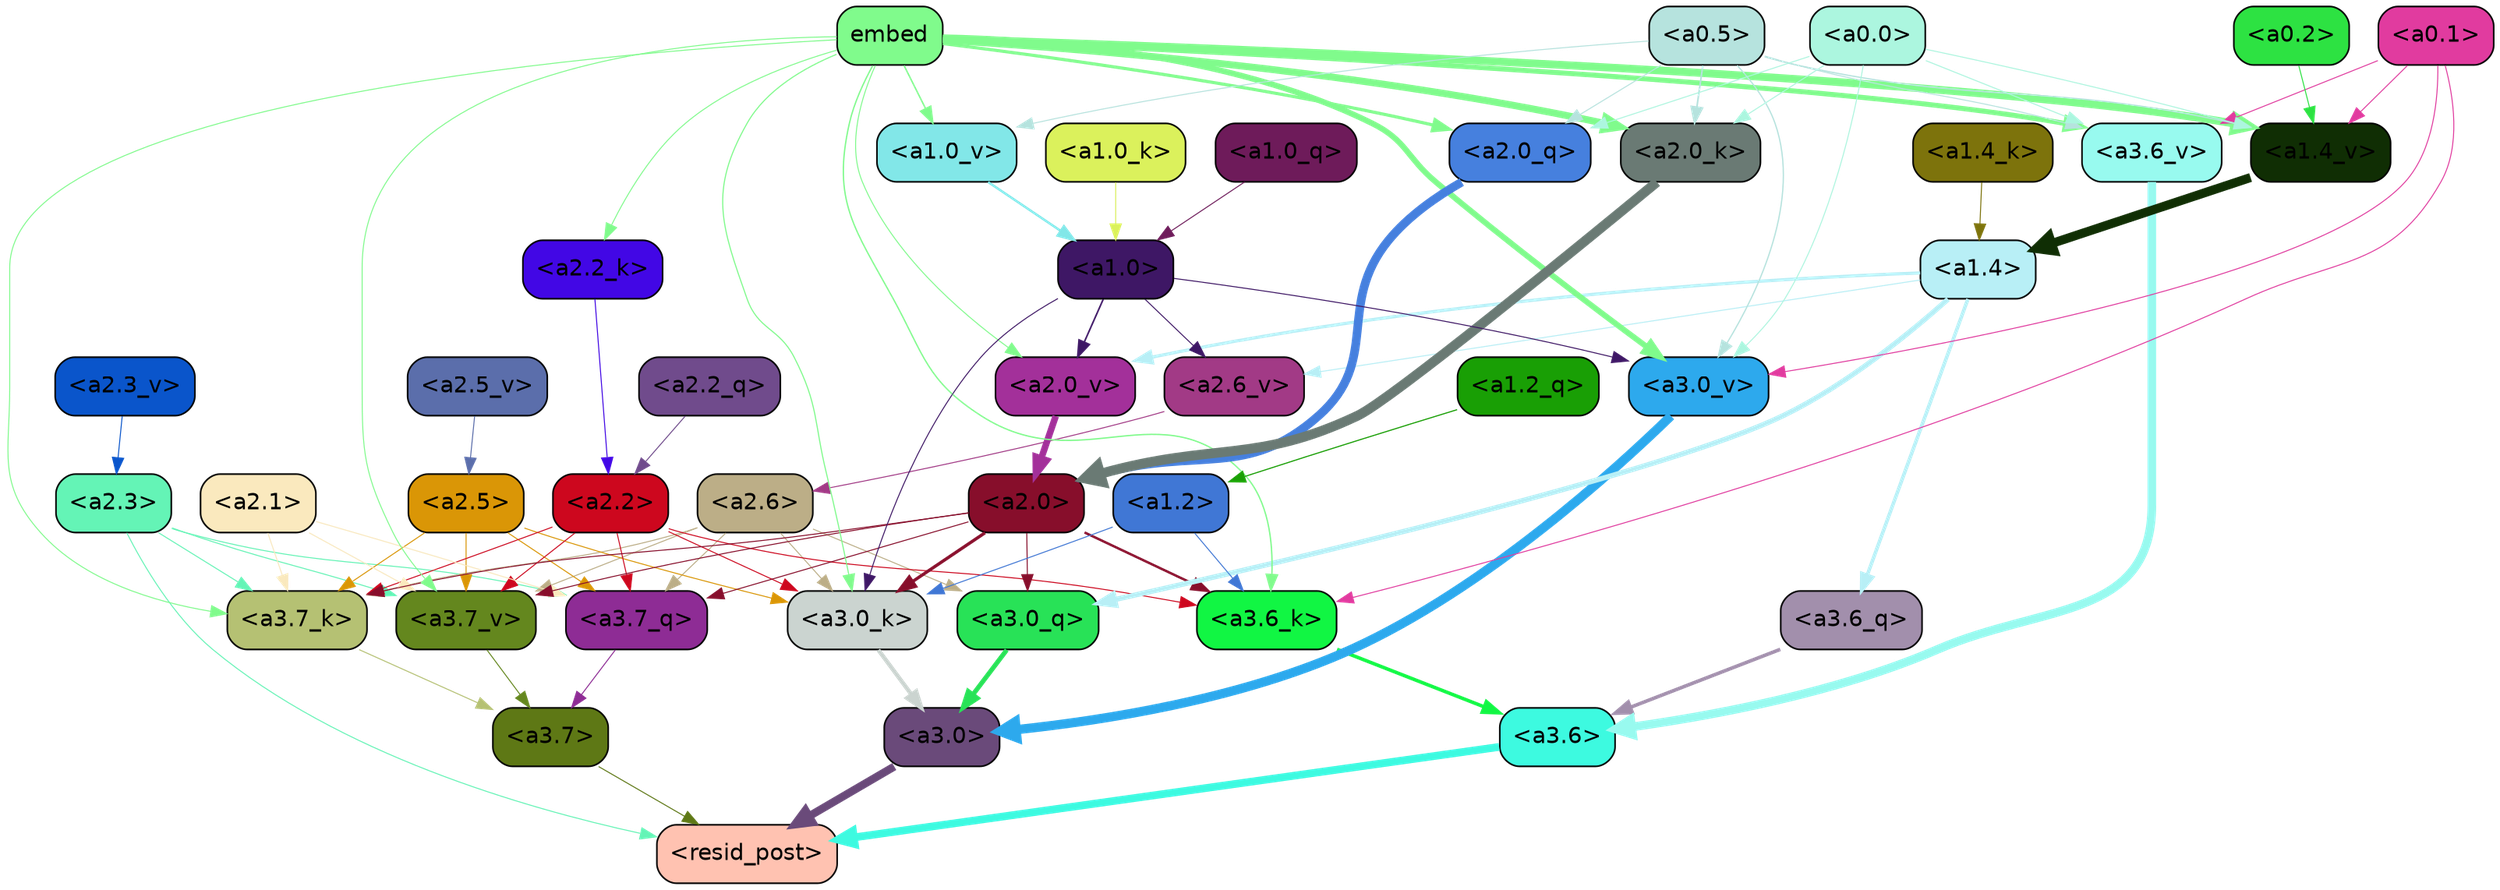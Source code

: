 strict digraph "" {
	graph [bgcolor=transparent,
		layout=dot,
		overlap=false,
		splines=true
	];
	"<a3.7>"	[color=black,
		fillcolor="#5e7815",
		fontname=Helvetica,
		shape=box,
		style="filled, rounded"];
	"<resid_post>"	[color=black,
		fillcolor="#ffc2b1",
		fontname=Helvetica,
		shape=box,
		style="filled, rounded"];
	"<a3.7>" -> "<resid_post>"	[color="#5e7815",
		penwidth=0.6];
	"<a3.6>"	[color=black,
		fillcolor="#3dfae0",
		fontname=Helvetica,
		shape=box,
		style="filled, rounded"];
	"<a3.6>" -> "<resid_post>"	[color="#3dfae0",
		penwidth=4.7534414529800415];
	"<a3.0>"	[color=black,
		fillcolor="#6a4a7a",
		fontname=Helvetica,
		shape=box,
		style="filled, rounded"];
	"<a3.0>" -> "<resid_post>"	[color="#6a4a7a",
		penwidth=4.898576855659485];
	"<a2.3>"	[color=black,
		fillcolor="#64f4b6",
		fontname=Helvetica,
		shape=box,
		style="filled, rounded"];
	"<a2.3>" -> "<resid_post>"	[color="#64f4b6",
		penwidth=0.6];
	"<a3.7_q>"	[color=black,
		fillcolor="#8e2c95",
		fontname=Helvetica,
		shape=box,
		style="filled, rounded"];
	"<a2.3>" -> "<a3.7_q>"	[color="#64f4b6",
		penwidth=0.6];
	"<a3.7_k>"	[color=black,
		fillcolor="#b5c173",
		fontname=Helvetica,
		shape=box,
		style="filled, rounded"];
	"<a2.3>" -> "<a3.7_k>"	[color="#64f4b6",
		penwidth=0.6];
	"<a3.7_v>"	[color=black,
		fillcolor="#64871e",
		fontname=Helvetica,
		shape=box,
		style="filled, rounded"];
	"<a2.3>" -> "<a3.7_v>"	[color="#64f4b6",
		penwidth=0.6];
	"<a3.7_q>" -> "<a3.7>"	[color="#8e2c95",
		penwidth=0.6];
	"<a3.6_q>"	[color=black,
		fillcolor="#a28fac",
		fontname=Helvetica,
		shape=box,
		style="filled, rounded"];
	"<a3.6_q>" -> "<a3.6>"	[color="#a28fac",
		penwidth=2.160832464694977];
	"<a3.0_q>"	[color=black,
		fillcolor="#28e257",
		fontname=Helvetica,
		shape=box,
		style="filled, rounded"];
	"<a3.0_q>" -> "<a3.0>"	[color="#28e257",
		penwidth=2.870753765106201];
	"<a3.7_k>" -> "<a3.7>"	[color="#b5c173",
		penwidth=0.6];
	"<a3.6_k>"	[color=black,
		fillcolor="#11f643",
		fontname=Helvetica,
		shape=box,
		style="filled, rounded"];
	"<a3.6_k>" -> "<a3.6>"	[color="#11f643",
		penwidth=2.13908451795578];
	"<a3.0_k>"	[color=black,
		fillcolor="#cbd4d0",
		fontname=Helvetica,
		shape=box,
		style="filled, rounded"];
	"<a3.0_k>" -> "<a3.0>"	[color="#cbd4d0",
		penwidth=2.520303964614868];
	"<a3.7_v>" -> "<a3.7>"	[color="#64871e",
		penwidth=0.6];
	"<a3.6_v>"	[color=black,
		fillcolor="#98faef",
		fontname=Helvetica,
		shape=box,
		style="filled, rounded"];
	"<a3.6_v>" -> "<a3.6>"	[color="#98faef",
		penwidth=5.297133803367615];
	"<a3.0_v>"	[color=black,
		fillcolor="#2da9ed",
		fontname=Helvetica,
		shape=box,
		style="filled, rounded"];
	"<a3.0_v>" -> "<a3.0>"	[color="#2da9ed",
		penwidth=5.680712580680847];
	"<a2.6>"	[color=black,
		fillcolor="#bcae87",
		fontname=Helvetica,
		shape=box,
		style="filled, rounded"];
	"<a2.6>" -> "<a3.7_q>"	[color="#bcae87",
		penwidth=0.6];
	"<a2.6>" -> "<a3.0_q>"	[color="#bcae87",
		penwidth=0.6];
	"<a2.6>" -> "<a3.7_k>"	[color="#bcae87",
		penwidth=0.6];
	"<a2.6>" -> "<a3.0_k>"	[color="#bcae87",
		penwidth=0.6];
	"<a2.6>" -> "<a3.7_v>"	[color="#bcae87",
		penwidth=0.6];
	"<a2.5>"	[color=black,
		fillcolor="#da9606",
		fontname=Helvetica,
		shape=box,
		style="filled, rounded"];
	"<a2.5>" -> "<a3.7_q>"	[color="#da9606",
		penwidth=0.6];
	"<a2.5>" -> "<a3.7_k>"	[color="#da9606",
		penwidth=0.6];
	"<a2.5>" -> "<a3.0_k>"	[color="#da9606",
		penwidth=0.6];
	"<a2.5>" -> "<a3.7_v>"	[color="#da9606",
		penwidth=0.6];
	"<a2.2>"	[color=black,
		fillcolor="#cd071e",
		fontname=Helvetica,
		shape=box,
		style="filled, rounded"];
	"<a2.2>" -> "<a3.7_q>"	[color="#cd071e",
		penwidth=0.6];
	"<a2.2>" -> "<a3.7_k>"	[color="#cd071e",
		penwidth=0.6];
	"<a2.2>" -> "<a3.6_k>"	[color="#cd071e",
		penwidth=0.6];
	"<a2.2>" -> "<a3.0_k>"	[color="#cd071e",
		penwidth=0.6];
	"<a2.2>" -> "<a3.7_v>"	[color="#cd071e",
		penwidth=0.6];
	"<a2.1>"	[color=black,
		fillcolor="#fae9be",
		fontname=Helvetica,
		shape=box,
		style="filled, rounded"];
	"<a2.1>" -> "<a3.7_q>"	[color="#fae9be",
		penwidth=0.6];
	"<a2.1>" -> "<a3.7_k>"	[color="#fae9be",
		penwidth=0.6];
	"<a2.1>" -> "<a3.7_v>"	[color="#fae9be",
		penwidth=0.6];
	"<a2.0>"	[color=black,
		fillcolor="#870e2b",
		fontname=Helvetica,
		shape=box,
		style="filled, rounded"];
	"<a2.0>" -> "<a3.7_q>"	[color="#870e2b",
		penwidth=0.6];
	"<a2.0>" -> "<a3.0_q>"	[color="#870e2b",
		penwidth=0.6];
	"<a2.0>" -> "<a3.7_k>"	[color="#870e2b",
		penwidth=0.6];
	"<a2.0>" -> "<a3.6_k>"	[color="#870e2b",
		penwidth=1.4807794839143753];
	"<a2.0>" -> "<a3.0_k>"	[color="#870e2b",
		penwidth=1.9436544477939606];
	"<a2.0>" -> "<a3.7_v>"	[color="#870e2b",
		penwidth=0.6];
	"<a1.4>"	[color=black,
		fillcolor="#b8eff6",
		fontname=Helvetica,
		shape=box,
		style="filled, rounded"];
	"<a1.4>" -> "<a3.6_q>"	[color="#b8eff6",
		penwidth=2.1635248363018036];
	"<a1.4>" -> "<a3.0_q>"	[color="#b8eff6",
		penwidth=3.1362746953964233];
	"<a2.6_v>"	[color=black,
		fillcolor="#a23a86",
		fontname=Helvetica,
		shape=box,
		style="filled, rounded"];
	"<a1.4>" -> "<a2.6_v>"	[color="#b8eff6",
		penwidth=0.6];
	"<a2.0_v>"	[color=black,
		fillcolor="#a3309a",
		fontname=Helvetica,
		shape=box,
		style="filled, rounded"];
	"<a1.4>" -> "<a2.0_v>"	[color="#b8eff6",
		penwidth=1.9271827340126038];
	embed	[color=black,
		fillcolor="#80fb8c",
		fontname=Helvetica,
		shape=box,
		style="filled, rounded"];
	embed -> "<a3.7_k>"	[color="#80fb8c",
		penwidth=0.6];
	embed -> "<a3.6_k>"	[color="#80fb8c",
		penwidth=0.8202246725559235];
	embed -> "<a3.0_k>"	[color="#80fb8c",
		penwidth=0.6771316379308701];
	embed -> "<a3.7_v>"	[color="#80fb8c",
		penwidth=0.6];
	embed -> "<a3.6_v>"	[color="#80fb8c",
		penwidth=3.067279100418091];
	embed -> "<a3.0_v>"	[color="#80fb8c",
		penwidth=3.5202720761299133];
	"<a2.0_q>"	[color=black,
		fillcolor="#4680de",
		fontname=Helvetica,
		shape=box,
		style="filled, rounded"];
	embed -> "<a2.0_q>"	[color="#80fb8c",
		penwidth=1.9194039106369019];
	"<a2.2_k>"	[color=black,
		fillcolor="#4207e5",
		fontname=Helvetica,
		shape=box,
		style="filled, rounded"];
	embed -> "<a2.2_k>"	[color="#80fb8c",
		penwidth=0.6];
	"<a2.0_k>"	[color=black,
		fillcolor="#6a7a74",
		fontname=Helvetica,
		shape=box,
		style="filled, rounded"];
	embed -> "<a2.0_k>"	[color="#80fb8c",
		penwidth=4.28515887260437];
	embed -> "<a2.0_v>"	[color="#80fb8c",
		penwidth=0.6];
	"<a1.4_v>"	[color=black,
		fillcolor="#102e04",
		fontname=Helvetica,
		shape=box,
		style="filled, rounded"];
	embed -> "<a1.4_v>"	[color="#80fb8c",
		penwidth=4.830149412155151];
	"<a1.0_v>"	[color=black,
		fillcolor="#82e7e8",
		fontname=Helvetica,
		shape=box,
		style="filled, rounded"];
	embed -> "<a1.0_v>"	[color="#80fb8c",
		penwidth=0.8981428295373917];
	"<a1.2>"	[color=black,
		fillcolor="#4077d5",
		fontname=Helvetica,
		shape=box,
		style="filled, rounded"];
	"<a1.2>" -> "<a3.6_k>"	[color="#4077d5",
		penwidth=0.6];
	"<a1.2>" -> "<a3.0_k>"	[color="#4077d5",
		penwidth=0.6];
	"<a0.1>"	[color=black,
		fillcolor="#e13b9f",
		fontname=Helvetica,
		shape=box,
		style="filled, rounded"];
	"<a0.1>" -> "<a3.6_k>"	[color="#e13b9f",
		penwidth=0.6];
	"<a0.1>" -> "<a3.6_v>"	[color="#e13b9f",
		penwidth=0.6];
	"<a0.1>" -> "<a3.0_v>"	[color="#e13b9f",
		penwidth=0.6];
	"<a0.1>" -> "<a1.4_v>"	[color="#e13b9f",
		penwidth=0.6];
	"<a1.0>"	[color=black,
		fillcolor="#3e1765",
		fontname=Helvetica,
		shape=box,
		style="filled, rounded"];
	"<a1.0>" -> "<a3.0_k>"	[color="#3e1765",
		penwidth=0.6];
	"<a1.0>" -> "<a3.0_v>"	[color="#3e1765",
		penwidth=0.6];
	"<a1.0>" -> "<a2.6_v>"	[color="#3e1765",
		penwidth=0.6];
	"<a1.0>" -> "<a2.0_v>"	[color="#3e1765",
		penwidth=0.9754131138324738];
	"<a0.5>"	[color=black,
		fillcolor="#b6e3de",
		fontname=Helvetica,
		shape=box,
		style="filled, rounded"];
	"<a0.5>" -> "<a3.6_v>"	[color="#b6e3de",
		penwidth=0.6];
	"<a0.5>" -> "<a3.0_v>"	[color="#b6e3de",
		penwidth=0.764040544629097];
	"<a0.5>" -> "<a2.0_q>"	[color="#b6e3de",
		penwidth=0.6];
	"<a0.5>" -> "<a2.0_k>"	[color="#b6e3de",
		penwidth=0.9763890504837036];
	"<a0.5>" -> "<a1.4_v>"	[color="#b6e3de",
		penwidth=0.7723740935325623];
	"<a0.5>" -> "<a1.0_v>"	[color="#b6e3de",
		penwidth=0.6];
	"<a0.0>"	[color=black,
		fillcolor="#acf6df",
		fontname=Helvetica,
		shape=box,
		style="filled, rounded"];
	"<a0.0>" -> "<a3.6_v>"	[color="#acf6df",
		penwidth=0.6];
	"<a0.0>" -> "<a3.0_v>"	[color="#acf6df",
		penwidth=0.6];
	"<a0.0>" -> "<a2.0_q>"	[color="#acf6df",
		penwidth=0.6];
	"<a0.0>" -> "<a2.0_k>"	[color="#acf6df",
		penwidth=0.6];
	"<a0.0>" -> "<a1.4_v>"	[color="#acf6df",
		penwidth=0.6];
	"<a2.2_q>"	[color=black,
		fillcolor="#704b8c",
		fontname=Helvetica,
		shape=box,
		style="filled, rounded"];
	"<a2.2_q>" -> "<a2.2>"	[color="#704b8c",
		penwidth=0.6];
	"<a2.0_q>" -> "<a2.0>"	[color="#4680de",
		penwidth=5.313405752182007];
	"<a2.2_k>" -> "<a2.2>"	[color="#4207e5",
		penwidth=0.6];
	"<a2.0_k>" -> "<a2.0>"	[color="#6a7a74",
		penwidth=6.029795527458191];
	"<a2.6_v>" -> "<a2.6>"	[color="#a23a86",
		penwidth=0.6];
	"<a2.5_v>"	[color=black,
		fillcolor="#5b6eab",
		fontname=Helvetica,
		shape=box,
		style="filled, rounded"];
	"<a2.5_v>" -> "<a2.5>"	[color="#5b6eab",
		penwidth=0.6];
	"<a2.3_v>"	[color=black,
		fillcolor="#0a55cb",
		fontname=Helvetica,
		shape=box,
		style="filled, rounded"];
	"<a2.3_v>" -> "<a2.3>"	[color="#0a55cb",
		penwidth=0.6];
	"<a2.0_v>" -> "<a2.0>"	[color="#a3309a",
		penwidth=4.041402816772461];
	"<a1.2_q>"	[color=black,
		fillcolor="#199f05",
		fontname=Helvetica,
		shape=box,
		style="filled, rounded"];
	"<a1.2_q>" -> "<a1.2>"	[color="#199f05",
		penwidth=0.6924253702163696];
	"<a1.0_q>"	[color=black,
		fillcolor="#6e1b5a",
		fontname=Helvetica,
		shape=box,
		style="filled, rounded"];
	"<a1.0_q>" -> "<a1.0>"	[color="#6e1b5a",
		penwidth=0.6];
	"<a1.4_k>"	[color=black,
		fillcolor="#7d730c",
		fontname=Helvetica,
		shape=box,
		style="filled, rounded"];
	"<a1.4_k>" -> "<a1.4>"	[color="#7d730c",
		penwidth=0.6];
	"<a1.0_k>"	[color=black,
		fillcolor="#dbf15c",
		fontname=Helvetica,
		shape=box,
		style="filled, rounded"];
	"<a1.0_k>" -> "<a1.0>"	[color="#dbf15c",
		penwidth=0.6];
	"<a1.4_v>" -> "<a1.4>"	[color="#102e04",
		penwidth=5.515027642250061];
	"<a1.0_v>" -> "<a1.0>"	[color="#82e7e8",
		penwidth=1.4252789914608002];
	"<a0.2>"	[color=black,
		fillcolor="#2de242",
		fontname=Helvetica,
		shape=box,
		style="filled, rounded"];
	"<a0.2>" -> "<a1.4_v>"	[color="#2de242",
		penwidth=0.6];
}
